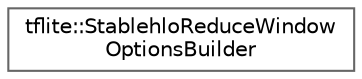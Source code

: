 digraph "Graphical Class Hierarchy"
{
 // LATEX_PDF_SIZE
  bgcolor="transparent";
  edge [fontname=Helvetica,fontsize=10,labelfontname=Helvetica,labelfontsize=10];
  node [fontname=Helvetica,fontsize=10,shape=box,height=0.2,width=0.4];
  rankdir="LR";
  Node0 [id="Node000000",label="tflite::StablehloReduceWindow\lOptionsBuilder",height=0.2,width=0.4,color="grey40", fillcolor="white", style="filled",URL="$structtflite_1_1_stablehlo_reduce_window_options_builder.html",tooltip=" "];
}
